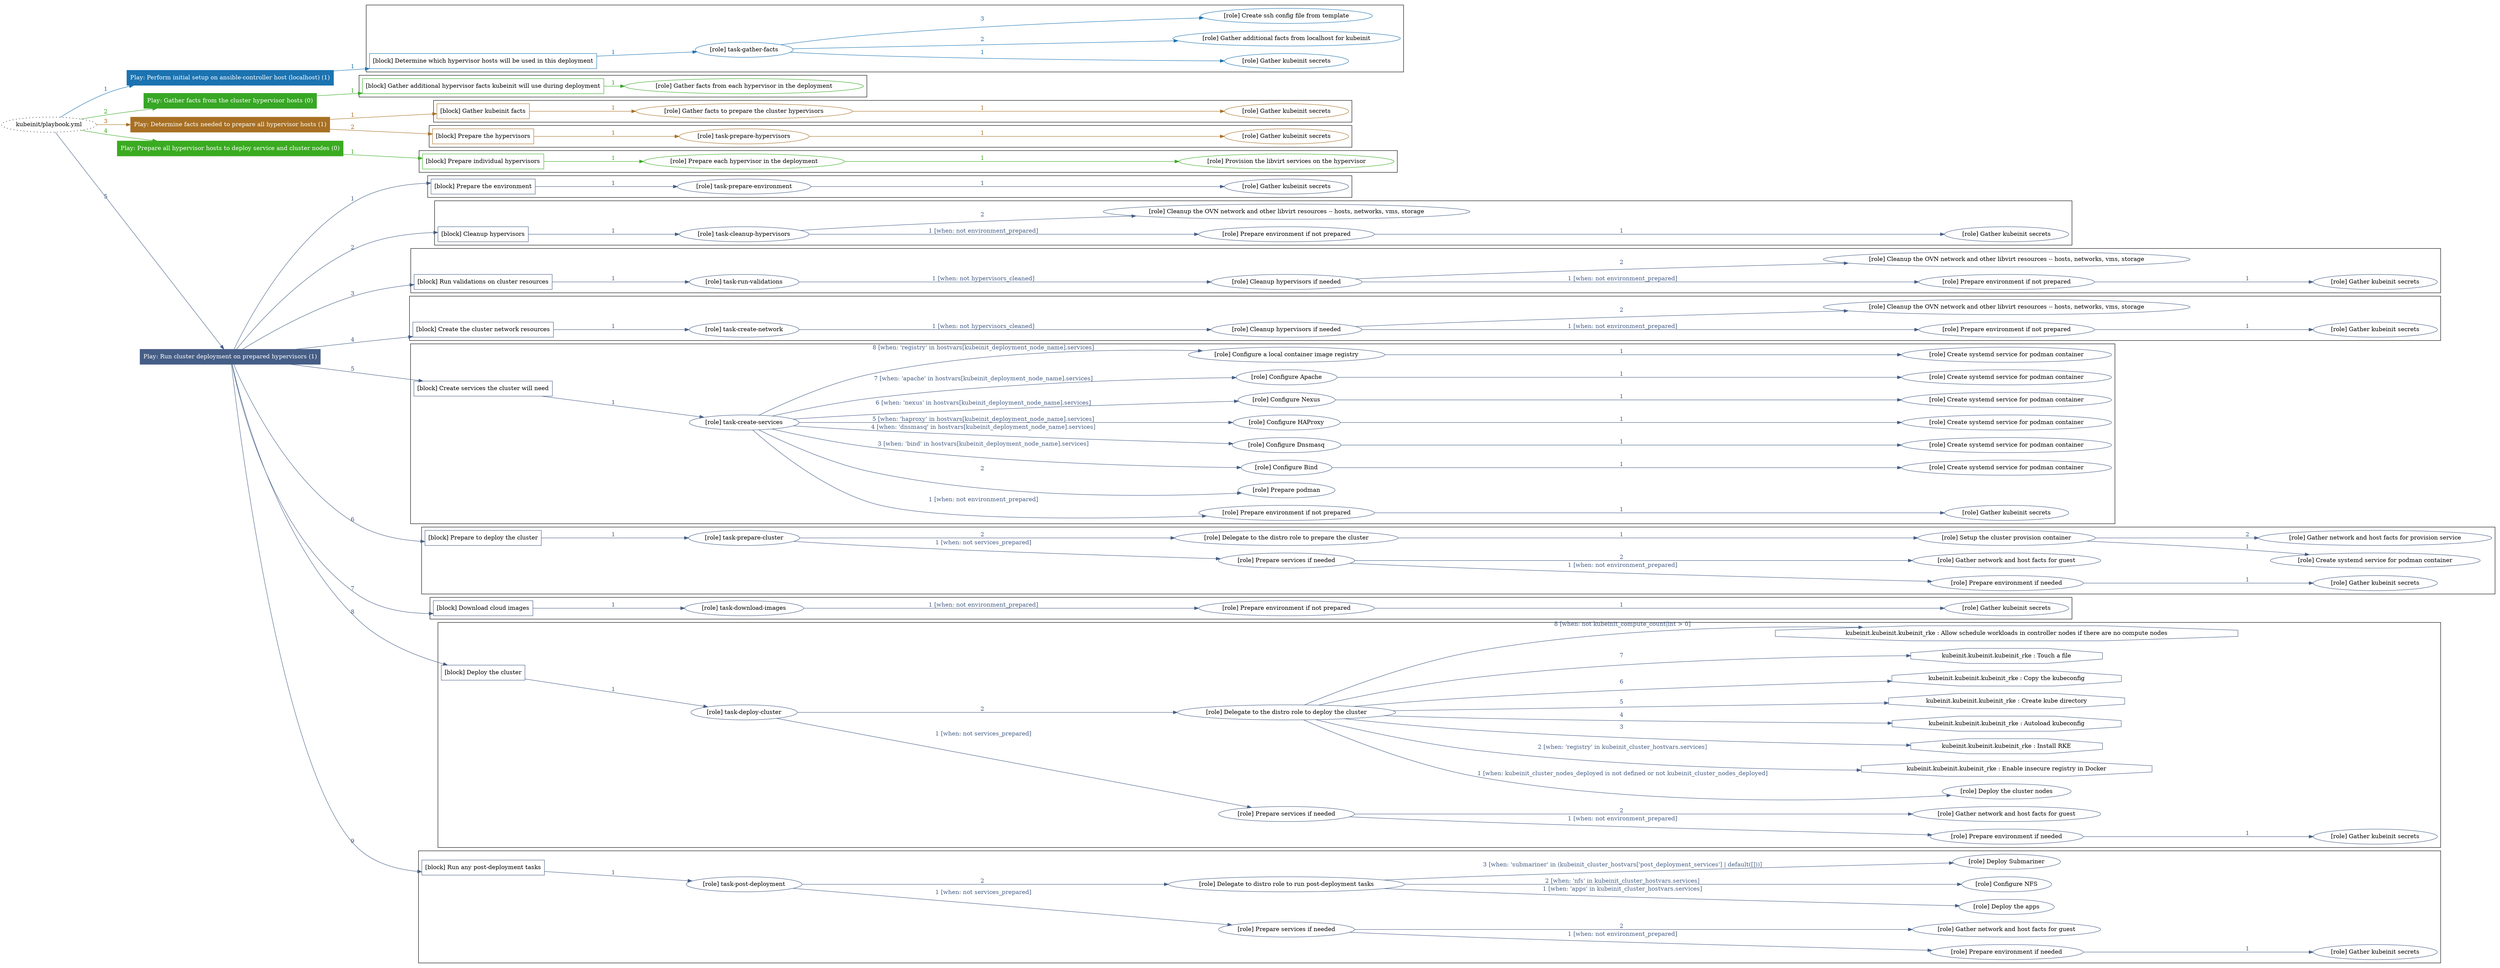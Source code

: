 digraph {
	graph [concentrate=true ordering=in rankdir=LR ratio=fill]
	edge [esep=5 sep=10]
	"kubeinit/playbook.yml" [URL="/home/runner/work/kubeinit/kubeinit/kubeinit/playbook.yml" id=playbook_a7254430 style=dotted]
	"kubeinit/playbook.yml" -> play_ecda263a [label="1 " color="#1b73b1" fontcolor="#1b73b1" id=edge_a7dd22ea labeltooltip="1 " tooltip="1 "]
	subgraph "Play: Perform initial setup on ansible-controller host (localhost) (1)" {
		play_ecda263a [label="Play: Perform initial setup on ansible-controller host (localhost) (1)" URL="/home/runner/work/kubeinit/kubeinit/kubeinit/playbook.yml" color="#1b73b1" fontcolor="#ffffff" id=play_ecda263a shape=box style=filled tooltip=localhost]
		play_ecda263a -> block_814f5ac0 [label=1 color="#1b73b1" fontcolor="#1b73b1" id=edge_bd8ff973 labeltooltip=1 tooltip=1]
		subgraph cluster_block_814f5ac0 {
			block_814f5ac0 [label="[block] Determine which hypervisor hosts will be used in this deployment" URL="/home/runner/work/kubeinit/kubeinit/kubeinit/playbook.yml" color="#1b73b1" id=block_814f5ac0 labeltooltip="Determine which hypervisor hosts will be used in this deployment" shape=box tooltip="Determine which hypervisor hosts will be used in this deployment"]
			block_814f5ac0 -> role_d24b1cd6 [label="1 " color="#1b73b1" fontcolor="#1b73b1" id=edge_a6528b6d labeltooltip="1 " tooltip="1 "]
			subgraph "task-gather-facts" {
				role_d24b1cd6 [label="[role] task-gather-facts" URL="/home/runner/work/kubeinit/kubeinit/kubeinit/playbook.yml" color="#1b73b1" id=role_d24b1cd6 tooltip="task-gather-facts"]
				role_d24b1cd6 -> role_31e45b9e [label="1 " color="#1b73b1" fontcolor="#1b73b1" id=edge_a61450d2 labeltooltip="1 " tooltip="1 "]
				subgraph "Gather kubeinit secrets" {
					role_31e45b9e [label="[role] Gather kubeinit secrets" URL="/home/runner/.ansible/collections/ansible_collections/kubeinit/kubeinit/roles/kubeinit_prepare/tasks/build_hypervisors_group.yml" color="#1b73b1" id=role_31e45b9e tooltip="Gather kubeinit secrets"]
				}
				role_d24b1cd6 -> role_2a7a0879 [label="2 " color="#1b73b1" fontcolor="#1b73b1" id=edge_0078205a labeltooltip="2 " tooltip="2 "]
				subgraph "Gather additional facts from localhost for kubeinit" {
					role_2a7a0879 [label="[role] Gather additional facts from localhost for kubeinit" URL="/home/runner/.ansible/collections/ansible_collections/kubeinit/kubeinit/roles/kubeinit_prepare/tasks/build_hypervisors_group.yml" color="#1b73b1" id=role_2a7a0879 tooltip="Gather additional facts from localhost for kubeinit"]
				}
				role_d24b1cd6 -> role_399f49f6 [label="3 " color="#1b73b1" fontcolor="#1b73b1" id=edge_8c421a64 labeltooltip="3 " tooltip="3 "]
				subgraph "Create ssh config file from template" {
					role_399f49f6 [label="[role] Create ssh config file from template" URL="/home/runner/.ansible/collections/ansible_collections/kubeinit/kubeinit/roles/kubeinit_prepare/tasks/build_hypervisors_group.yml" color="#1b73b1" id=role_399f49f6 tooltip="Create ssh config file from template"]
				}
			}
		}
	}
	"kubeinit/playbook.yml" -> play_1df070c8 [label="2 " color="#37a725" fontcolor="#37a725" id=edge_f6758959 labeltooltip="2 " tooltip="2 "]
	subgraph "Play: Gather facts from the cluster hypervisor hosts (0)" {
		play_1df070c8 [label="Play: Gather facts from the cluster hypervisor hosts (0)" URL="/home/runner/work/kubeinit/kubeinit/kubeinit/playbook.yml" color="#37a725" fontcolor="#ffffff" id=play_1df070c8 shape=box style=filled tooltip="Play: Gather facts from the cluster hypervisor hosts (0)"]
		play_1df070c8 -> block_b74c3064 [label=1 color="#37a725" fontcolor="#37a725" id=edge_0d8c9495 labeltooltip=1 tooltip=1]
		subgraph cluster_block_b74c3064 {
			block_b74c3064 [label="[block] Gather additional hypervisor facts kubeinit will use during deployment" URL="/home/runner/work/kubeinit/kubeinit/kubeinit/playbook.yml" color="#37a725" id=block_b74c3064 labeltooltip="Gather additional hypervisor facts kubeinit will use during deployment" shape=box tooltip="Gather additional hypervisor facts kubeinit will use during deployment"]
			block_b74c3064 -> role_c3f14638 [label="1 " color="#37a725" fontcolor="#37a725" id=edge_4f3410b7 labeltooltip="1 " tooltip="1 "]
			subgraph "Gather facts from each hypervisor in the deployment" {
				role_c3f14638 [label="[role] Gather facts from each hypervisor in the deployment" URL="/home/runner/work/kubeinit/kubeinit/kubeinit/playbook.yml" color="#37a725" id=role_c3f14638 tooltip="Gather facts from each hypervisor in the deployment"]
			}
		}
	}
	"kubeinit/playbook.yml" -> play_feea7159 [label="3 " color="#a87024" fontcolor="#a87024" id=edge_b9f635da labeltooltip="3 " tooltip="3 "]
	subgraph "Play: Determine facts needed to prepare all hypervisor hosts (1)" {
		play_feea7159 [label="Play: Determine facts needed to prepare all hypervisor hosts (1)" URL="/home/runner/work/kubeinit/kubeinit/kubeinit/playbook.yml" color="#a87024" fontcolor="#ffffff" id=play_feea7159 shape=box style=filled tooltip=localhost]
		play_feea7159 -> block_fb938a10 [label=1 color="#a87024" fontcolor="#a87024" id=edge_01e2e298 labeltooltip=1 tooltip=1]
		subgraph cluster_block_fb938a10 {
			block_fb938a10 [label="[block] Gather kubeinit facts" URL="/home/runner/work/kubeinit/kubeinit/kubeinit/playbook.yml" color="#a87024" id=block_fb938a10 labeltooltip="Gather kubeinit facts" shape=box tooltip="Gather kubeinit facts"]
			block_fb938a10 -> role_3e42bd1a [label="1 " color="#a87024" fontcolor="#a87024" id=edge_6c685ad6 labeltooltip="1 " tooltip="1 "]
			subgraph "Gather facts to prepare the cluster hypervisors" {
				role_3e42bd1a [label="[role] Gather facts to prepare the cluster hypervisors" URL="/home/runner/work/kubeinit/kubeinit/kubeinit/playbook.yml" color="#a87024" id=role_3e42bd1a tooltip="Gather facts to prepare the cluster hypervisors"]
				role_3e42bd1a -> role_92bb3dee [label="1 " color="#a87024" fontcolor="#a87024" id=edge_5459bba0 labeltooltip="1 " tooltip="1 "]
				subgraph "Gather kubeinit secrets" {
					role_92bb3dee [label="[role] Gather kubeinit secrets" URL="/home/runner/.ansible/collections/ansible_collections/kubeinit/kubeinit/roles/kubeinit_prepare/tasks/gather_kubeinit_facts.yml" color="#a87024" id=role_92bb3dee tooltip="Gather kubeinit secrets"]
				}
			}
		}
		play_feea7159 -> block_661c3369 [label=2 color="#a87024" fontcolor="#a87024" id=edge_8ac69405 labeltooltip=2 tooltip=2]
		subgraph cluster_block_661c3369 {
			block_661c3369 [label="[block] Prepare the hypervisors" URL="/home/runner/work/kubeinit/kubeinit/kubeinit/playbook.yml" color="#a87024" id=block_661c3369 labeltooltip="Prepare the hypervisors" shape=box tooltip="Prepare the hypervisors"]
			block_661c3369 -> role_66e832d0 [label="1 " color="#a87024" fontcolor="#a87024" id=edge_63b684ad labeltooltip="1 " tooltip="1 "]
			subgraph "task-prepare-hypervisors" {
				role_66e832d0 [label="[role] task-prepare-hypervisors" URL="/home/runner/work/kubeinit/kubeinit/kubeinit/playbook.yml" color="#a87024" id=role_66e832d0 tooltip="task-prepare-hypervisors"]
				role_66e832d0 -> role_5cd61527 [label="1 " color="#a87024" fontcolor="#a87024" id=edge_3bec6319 labeltooltip="1 " tooltip="1 "]
				subgraph "Gather kubeinit secrets" {
					role_5cd61527 [label="[role] Gather kubeinit secrets" URL="/home/runner/.ansible/collections/ansible_collections/kubeinit/kubeinit/roles/kubeinit_prepare/tasks/gather_kubeinit_facts.yml" color="#a87024" id=role_5cd61527 tooltip="Gather kubeinit secrets"]
				}
			}
		}
	}
	"kubeinit/playbook.yml" -> play_df049420 [label="4 " color="#3aab21" fontcolor="#3aab21" id=edge_e0072a8e labeltooltip="4 " tooltip="4 "]
	subgraph "Play: Prepare all hypervisor hosts to deploy service and cluster nodes (0)" {
		play_df049420 [label="Play: Prepare all hypervisor hosts to deploy service and cluster nodes (0)" URL="/home/runner/work/kubeinit/kubeinit/kubeinit/playbook.yml" color="#3aab21" fontcolor="#ffffff" id=play_df049420 shape=box style=filled tooltip="Play: Prepare all hypervisor hosts to deploy service and cluster nodes (0)"]
		play_df049420 -> block_8f4908c8 [label=1 color="#3aab21" fontcolor="#3aab21" id=edge_1f84fe18 labeltooltip=1 tooltip=1]
		subgraph cluster_block_8f4908c8 {
			block_8f4908c8 [label="[block] Prepare individual hypervisors" URL="/home/runner/work/kubeinit/kubeinit/kubeinit/playbook.yml" color="#3aab21" id=block_8f4908c8 labeltooltip="Prepare individual hypervisors" shape=box tooltip="Prepare individual hypervisors"]
			block_8f4908c8 -> role_ab8120f1 [label="1 " color="#3aab21" fontcolor="#3aab21" id=edge_e0018b76 labeltooltip="1 " tooltip="1 "]
			subgraph "Prepare each hypervisor in the deployment" {
				role_ab8120f1 [label="[role] Prepare each hypervisor in the deployment" URL="/home/runner/work/kubeinit/kubeinit/kubeinit/playbook.yml" color="#3aab21" id=role_ab8120f1 tooltip="Prepare each hypervisor in the deployment"]
				role_ab8120f1 -> role_ef191331 [label="1 " color="#3aab21" fontcolor="#3aab21" id=edge_4922ba0e labeltooltip="1 " tooltip="1 "]
				subgraph "Provision the libvirt services on the hypervisor" {
					role_ef191331 [label="[role] Provision the libvirt services on the hypervisor" URL="/home/runner/.ansible/collections/ansible_collections/kubeinit/kubeinit/roles/kubeinit_prepare/tasks/prepare_hypervisor.yml" color="#3aab21" id=role_ef191331 tooltip="Provision the libvirt services on the hypervisor"]
				}
			}
		}
	}
	"kubeinit/playbook.yml" -> play_73edc0d0 [label="5 " color="#465e86" fontcolor="#465e86" id=edge_e0c0018a labeltooltip="5 " tooltip="5 "]
	subgraph "Play: Run cluster deployment on prepared hypervisors (1)" {
		play_73edc0d0 [label="Play: Run cluster deployment on prepared hypervisors (1)" URL="/home/runner/work/kubeinit/kubeinit/kubeinit/playbook.yml" color="#465e86" fontcolor="#ffffff" id=play_73edc0d0 shape=box style=filled tooltip=localhost]
		play_73edc0d0 -> block_d016b1fc [label=1 color="#465e86" fontcolor="#465e86" id=edge_8a6e577c labeltooltip=1 tooltip=1]
		subgraph cluster_block_d016b1fc {
			block_d016b1fc [label="[block] Prepare the environment" URL="/home/runner/work/kubeinit/kubeinit/kubeinit/playbook.yml" color="#465e86" id=block_d016b1fc labeltooltip="Prepare the environment" shape=box tooltip="Prepare the environment"]
			block_d016b1fc -> role_6e9ae5cc [label="1 " color="#465e86" fontcolor="#465e86" id=edge_bb87f90e labeltooltip="1 " tooltip="1 "]
			subgraph "task-prepare-environment" {
				role_6e9ae5cc [label="[role] task-prepare-environment" URL="/home/runner/work/kubeinit/kubeinit/kubeinit/playbook.yml" color="#465e86" id=role_6e9ae5cc tooltip="task-prepare-environment"]
				role_6e9ae5cc -> role_d666f832 [label="1 " color="#465e86" fontcolor="#465e86" id=edge_9873c219 labeltooltip="1 " tooltip="1 "]
				subgraph "Gather kubeinit secrets" {
					role_d666f832 [label="[role] Gather kubeinit secrets" URL="/home/runner/.ansible/collections/ansible_collections/kubeinit/kubeinit/roles/kubeinit_prepare/tasks/gather_kubeinit_facts.yml" color="#465e86" id=role_d666f832 tooltip="Gather kubeinit secrets"]
				}
			}
		}
		play_73edc0d0 -> block_bb70348d [label=2 color="#465e86" fontcolor="#465e86" id=edge_c3fced68 labeltooltip=2 tooltip=2]
		subgraph cluster_block_bb70348d {
			block_bb70348d [label="[block] Cleanup hypervisors" URL="/home/runner/work/kubeinit/kubeinit/kubeinit/playbook.yml" color="#465e86" id=block_bb70348d labeltooltip="Cleanup hypervisors" shape=box tooltip="Cleanup hypervisors"]
			block_bb70348d -> role_625b7ddc [label="1 " color="#465e86" fontcolor="#465e86" id=edge_21214fb9 labeltooltip="1 " tooltip="1 "]
			subgraph "task-cleanup-hypervisors" {
				role_625b7ddc [label="[role] task-cleanup-hypervisors" URL="/home/runner/work/kubeinit/kubeinit/kubeinit/playbook.yml" color="#465e86" id=role_625b7ddc tooltip="task-cleanup-hypervisors"]
				role_625b7ddc -> role_bd5b9f09 [label="1 [when: not environment_prepared]" color="#465e86" fontcolor="#465e86" id=edge_57f884a5 labeltooltip="1 [when: not environment_prepared]" tooltip="1 [when: not environment_prepared]"]
				subgraph "Prepare environment if not prepared" {
					role_bd5b9f09 [label="[role] Prepare environment if not prepared" URL="/home/runner/.ansible/collections/ansible_collections/kubeinit/kubeinit/roles/kubeinit_prepare/tasks/cleanup_hypervisors.yml" color="#465e86" id=role_bd5b9f09 tooltip="Prepare environment if not prepared"]
					role_bd5b9f09 -> role_3f88d0ec [label="1 " color="#465e86" fontcolor="#465e86" id=edge_d98f4f69 labeltooltip="1 " tooltip="1 "]
					subgraph "Gather kubeinit secrets" {
						role_3f88d0ec [label="[role] Gather kubeinit secrets" URL="/home/runner/.ansible/collections/ansible_collections/kubeinit/kubeinit/roles/kubeinit_prepare/tasks/gather_kubeinit_facts.yml" color="#465e86" id=role_3f88d0ec tooltip="Gather kubeinit secrets"]
					}
				}
				role_625b7ddc -> role_cd981491 [label="2 " color="#465e86" fontcolor="#465e86" id=edge_c85d6bda labeltooltip="2 " tooltip="2 "]
				subgraph "Cleanup the OVN network and other libvirt resources -- hosts, networks, vms, storage" {
					role_cd981491 [label="[role] Cleanup the OVN network and other libvirt resources -- hosts, networks, vms, storage" URL="/home/runner/.ansible/collections/ansible_collections/kubeinit/kubeinit/roles/kubeinit_prepare/tasks/cleanup_hypervisors.yml" color="#465e86" id=role_cd981491 tooltip="Cleanup the OVN network and other libvirt resources -- hosts, networks, vms, storage"]
				}
			}
		}
		play_73edc0d0 -> block_d715981c [label=3 color="#465e86" fontcolor="#465e86" id=edge_4b7e0566 labeltooltip=3 tooltip=3]
		subgraph cluster_block_d715981c {
			block_d715981c [label="[block] Run validations on cluster resources" URL="/home/runner/work/kubeinit/kubeinit/kubeinit/playbook.yml" color="#465e86" id=block_d715981c labeltooltip="Run validations on cluster resources" shape=box tooltip="Run validations on cluster resources"]
			block_d715981c -> role_a631c647 [label="1 " color="#465e86" fontcolor="#465e86" id=edge_8e1b159f labeltooltip="1 " tooltip="1 "]
			subgraph "task-run-validations" {
				role_a631c647 [label="[role] task-run-validations" URL="/home/runner/work/kubeinit/kubeinit/kubeinit/playbook.yml" color="#465e86" id=role_a631c647 tooltip="task-run-validations"]
				role_a631c647 -> role_b616af1f [label="1 [when: not hypervisors_cleaned]" color="#465e86" fontcolor="#465e86" id=edge_8a4880f9 labeltooltip="1 [when: not hypervisors_cleaned]" tooltip="1 [when: not hypervisors_cleaned]"]
				subgraph "Cleanup hypervisors if needed" {
					role_b616af1f [label="[role] Cleanup hypervisors if needed" URL="/home/runner/.ansible/collections/ansible_collections/kubeinit/kubeinit/roles/kubeinit_validations/tasks/main.yml" color="#465e86" id=role_b616af1f tooltip="Cleanup hypervisors if needed"]
					role_b616af1f -> role_7674ae6f [label="1 [when: not environment_prepared]" color="#465e86" fontcolor="#465e86" id=edge_3ce0349d labeltooltip="1 [when: not environment_prepared]" tooltip="1 [when: not environment_prepared]"]
					subgraph "Prepare environment if not prepared" {
						role_7674ae6f [label="[role] Prepare environment if not prepared" URL="/home/runner/.ansible/collections/ansible_collections/kubeinit/kubeinit/roles/kubeinit_prepare/tasks/cleanup_hypervisors.yml" color="#465e86" id=role_7674ae6f tooltip="Prepare environment if not prepared"]
						role_7674ae6f -> role_5bb5ae63 [label="1 " color="#465e86" fontcolor="#465e86" id=edge_159a4d6f labeltooltip="1 " tooltip="1 "]
						subgraph "Gather kubeinit secrets" {
							role_5bb5ae63 [label="[role] Gather kubeinit secrets" URL="/home/runner/.ansible/collections/ansible_collections/kubeinit/kubeinit/roles/kubeinit_prepare/tasks/gather_kubeinit_facts.yml" color="#465e86" id=role_5bb5ae63 tooltip="Gather kubeinit secrets"]
						}
					}
					role_b616af1f -> role_10d1c3f2 [label="2 " color="#465e86" fontcolor="#465e86" id=edge_e349c948 labeltooltip="2 " tooltip="2 "]
					subgraph "Cleanup the OVN network and other libvirt resources -- hosts, networks, vms, storage" {
						role_10d1c3f2 [label="[role] Cleanup the OVN network and other libvirt resources -- hosts, networks, vms, storage" URL="/home/runner/.ansible/collections/ansible_collections/kubeinit/kubeinit/roles/kubeinit_prepare/tasks/cleanup_hypervisors.yml" color="#465e86" id=role_10d1c3f2 tooltip="Cleanup the OVN network and other libvirt resources -- hosts, networks, vms, storage"]
					}
				}
			}
		}
		play_73edc0d0 -> block_dc9356ff [label=4 color="#465e86" fontcolor="#465e86" id=edge_0146ccc5 labeltooltip=4 tooltip=4]
		subgraph cluster_block_dc9356ff {
			block_dc9356ff [label="[block] Create the cluster network resources" URL="/home/runner/work/kubeinit/kubeinit/kubeinit/playbook.yml" color="#465e86" id=block_dc9356ff labeltooltip="Create the cluster network resources" shape=box tooltip="Create the cluster network resources"]
			block_dc9356ff -> role_040c527d [label="1 " color="#465e86" fontcolor="#465e86" id=edge_0ca1583e labeltooltip="1 " tooltip="1 "]
			subgraph "task-create-network" {
				role_040c527d [label="[role] task-create-network" URL="/home/runner/work/kubeinit/kubeinit/kubeinit/playbook.yml" color="#465e86" id=role_040c527d tooltip="task-create-network"]
				role_040c527d -> role_4ddff129 [label="1 [when: not hypervisors_cleaned]" color="#465e86" fontcolor="#465e86" id=edge_de6f2552 labeltooltip="1 [when: not hypervisors_cleaned]" tooltip="1 [when: not hypervisors_cleaned]"]
				subgraph "Cleanup hypervisors if needed" {
					role_4ddff129 [label="[role] Cleanup hypervisors if needed" URL="/home/runner/.ansible/collections/ansible_collections/kubeinit/kubeinit/roles/kubeinit_libvirt/tasks/create_network.yml" color="#465e86" id=role_4ddff129 tooltip="Cleanup hypervisors if needed"]
					role_4ddff129 -> role_ee3551e6 [label="1 [when: not environment_prepared]" color="#465e86" fontcolor="#465e86" id=edge_d460c261 labeltooltip="1 [when: not environment_prepared]" tooltip="1 [when: not environment_prepared]"]
					subgraph "Prepare environment if not prepared" {
						role_ee3551e6 [label="[role] Prepare environment if not prepared" URL="/home/runner/.ansible/collections/ansible_collections/kubeinit/kubeinit/roles/kubeinit_prepare/tasks/cleanup_hypervisors.yml" color="#465e86" id=role_ee3551e6 tooltip="Prepare environment if not prepared"]
						role_ee3551e6 -> role_97e5f4a2 [label="1 " color="#465e86" fontcolor="#465e86" id=edge_4613274f labeltooltip="1 " tooltip="1 "]
						subgraph "Gather kubeinit secrets" {
							role_97e5f4a2 [label="[role] Gather kubeinit secrets" URL="/home/runner/.ansible/collections/ansible_collections/kubeinit/kubeinit/roles/kubeinit_prepare/tasks/gather_kubeinit_facts.yml" color="#465e86" id=role_97e5f4a2 tooltip="Gather kubeinit secrets"]
						}
					}
					role_4ddff129 -> role_03219ec2 [label="2 " color="#465e86" fontcolor="#465e86" id=edge_c4b6d5d5 labeltooltip="2 " tooltip="2 "]
					subgraph "Cleanup the OVN network and other libvirt resources -- hosts, networks, vms, storage" {
						role_03219ec2 [label="[role] Cleanup the OVN network and other libvirt resources -- hosts, networks, vms, storage" URL="/home/runner/.ansible/collections/ansible_collections/kubeinit/kubeinit/roles/kubeinit_prepare/tasks/cleanup_hypervisors.yml" color="#465e86" id=role_03219ec2 tooltip="Cleanup the OVN network and other libvirt resources -- hosts, networks, vms, storage"]
					}
				}
			}
		}
		play_73edc0d0 -> block_54019528 [label=5 color="#465e86" fontcolor="#465e86" id=edge_4d8b8be8 labeltooltip=5 tooltip=5]
		subgraph cluster_block_54019528 {
			block_54019528 [label="[block] Create services the cluster will need" URL="/home/runner/work/kubeinit/kubeinit/kubeinit/playbook.yml" color="#465e86" id=block_54019528 labeltooltip="Create services the cluster will need" shape=box tooltip="Create services the cluster will need"]
			block_54019528 -> role_d53319a1 [label="1 " color="#465e86" fontcolor="#465e86" id=edge_6fc7ea38 labeltooltip="1 " tooltip="1 "]
			subgraph "task-create-services" {
				role_d53319a1 [label="[role] task-create-services" URL="/home/runner/work/kubeinit/kubeinit/kubeinit/playbook.yml" color="#465e86" id=role_d53319a1 tooltip="task-create-services"]
				role_d53319a1 -> role_3475a9a5 [label="1 [when: not environment_prepared]" color="#465e86" fontcolor="#465e86" id=edge_cf62de01 labeltooltip="1 [when: not environment_prepared]" tooltip="1 [when: not environment_prepared]"]
				subgraph "Prepare environment if not prepared" {
					role_3475a9a5 [label="[role] Prepare environment if not prepared" URL="/home/runner/.ansible/collections/ansible_collections/kubeinit/kubeinit/roles/kubeinit_services/tasks/main.yml" color="#465e86" id=role_3475a9a5 tooltip="Prepare environment if not prepared"]
					role_3475a9a5 -> role_4a31ab73 [label="1 " color="#465e86" fontcolor="#465e86" id=edge_874d62e0 labeltooltip="1 " tooltip="1 "]
					subgraph "Gather kubeinit secrets" {
						role_4a31ab73 [label="[role] Gather kubeinit secrets" URL="/home/runner/.ansible/collections/ansible_collections/kubeinit/kubeinit/roles/kubeinit_prepare/tasks/gather_kubeinit_facts.yml" color="#465e86" id=role_4a31ab73 tooltip="Gather kubeinit secrets"]
					}
				}
				role_d53319a1 -> role_b60a5288 [label="2 " color="#465e86" fontcolor="#465e86" id=edge_d32ae03d labeltooltip="2 " tooltip="2 "]
				subgraph "Prepare podman" {
					role_b60a5288 [label="[role] Prepare podman" URL="/home/runner/.ansible/collections/ansible_collections/kubeinit/kubeinit/roles/kubeinit_services/tasks/00_create_service_pod.yml" color="#465e86" id=role_b60a5288 tooltip="Prepare podman"]
				}
				role_d53319a1 -> role_31f97f85 [label="3 [when: 'bind' in hostvars[kubeinit_deployment_node_name].services]" color="#465e86" fontcolor="#465e86" id=edge_00dd3ddb labeltooltip="3 [when: 'bind' in hostvars[kubeinit_deployment_node_name].services]" tooltip="3 [when: 'bind' in hostvars[kubeinit_deployment_node_name].services]"]
				subgraph "Configure Bind" {
					role_31f97f85 [label="[role] Configure Bind" URL="/home/runner/.ansible/collections/ansible_collections/kubeinit/kubeinit/roles/kubeinit_services/tasks/start_services_containers.yml" color="#465e86" id=role_31f97f85 tooltip="Configure Bind"]
					role_31f97f85 -> role_b4111e57 [label="1 " color="#465e86" fontcolor="#465e86" id=edge_b7a9574f labeltooltip="1 " tooltip="1 "]
					subgraph "Create systemd service for podman container" {
						role_b4111e57 [label="[role] Create systemd service for podman container" URL="/home/runner/.ansible/collections/ansible_collections/kubeinit/kubeinit/roles/kubeinit_bind/tasks/main.yml" color="#465e86" id=role_b4111e57 tooltip="Create systemd service for podman container"]
					}
				}
				role_d53319a1 -> role_54ab4bd0 [label="4 [when: 'dnsmasq' in hostvars[kubeinit_deployment_node_name].services]" color="#465e86" fontcolor="#465e86" id=edge_e4e2ee8a labeltooltip="4 [when: 'dnsmasq' in hostvars[kubeinit_deployment_node_name].services]" tooltip="4 [when: 'dnsmasq' in hostvars[kubeinit_deployment_node_name].services]"]
				subgraph "Configure Dnsmasq" {
					role_54ab4bd0 [label="[role] Configure Dnsmasq" URL="/home/runner/.ansible/collections/ansible_collections/kubeinit/kubeinit/roles/kubeinit_services/tasks/start_services_containers.yml" color="#465e86" id=role_54ab4bd0 tooltip="Configure Dnsmasq"]
					role_54ab4bd0 -> role_c4ea7292 [label="1 " color="#465e86" fontcolor="#465e86" id=edge_e4a04aeb labeltooltip="1 " tooltip="1 "]
					subgraph "Create systemd service for podman container" {
						role_c4ea7292 [label="[role] Create systemd service for podman container" URL="/home/runner/.ansible/collections/ansible_collections/kubeinit/kubeinit/roles/kubeinit_dnsmasq/tasks/main.yml" color="#465e86" id=role_c4ea7292 tooltip="Create systemd service for podman container"]
					}
				}
				role_d53319a1 -> role_0e81a0ac [label="5 [when: 'haproxy' in hostvars[kubeinit_deployment_node_name].services]" color="#465e86" fontcolor="#465e86" id=edge_b11b4064 labeltooltip="5 [when: 'haproxy' in hostvars[kubeinit_deployment_node_name].services]" tooltip="5 [when: 'haproxy' in hostvars[kubeinit_deployment_node_name].services]"]
				subgraph "Configure HAProxy" {
					role_0e81a0ac [label="[role] Configure HAProxy" URL="/home/runner/.ansible/collections/ansible_collections/kubeinit/kubeinit/roles/kubeinit_services/tasks/start_services_containers.yml" color="#465e86" id=role_0e81a0ac tooltip="Configure HAProxy"]
					role_0e81a0ac -> role_bf61695c [label="1 " color="#465e86" fontcolor="#465e86" id=edge_f3fcee69 labeltooltip="1 " tooltip="1 "]
					subgraph "Create systemd service for podman container" {
						role_bf61695c [label="[role] Create systemd service for podman container" URL="/home/runner/.ansible/collections/ansible_collections/kubeinit/kubeinit/roles/kubeinit_haproxy/tasks/main.yml" color="#465e86" id=role_bf61695c tooltip="Create systemd service for podman container"]
					}
				}
				role_d53319a1 -> role_497c7cbe [label="6 [when: 'nexus' in hostvars[kubeinit_deployment_node_name].services]" color="#465e86" fontcolor="#465e86" id=edge_5ab3a226 labeltooltip="6 [when: 'nexus' in hostvars[kubeinit_deployment_node_name].services]" tooltip="6 [when: 'nexus' in hostvars[kubeinit_deployment_node_name].services]"]
				subgraph "Configure Nexus" {
					role_497c7cbe [label="[role] Configure Nexus" URL="/home/runner/.ansible/collections/ansible_collections/kubeinit/kubeinit/roles/kubeinit_services/tasks/start_services_containers.yml" color="#465e86" id=role_497c7cbe tooltip="Configure Nexus"]
					role_497c7cbe -> role_63e30338 [label="1 " color="#465e86" fontcolor="#465e86" id=edge_4982512d labeltooltip="1 " tooltip="1 "]
					subgraph "Create systemd service for podman container" {
						role_63e30338 [label="[role] Create systemd service for podman container" URL="/home/runner/.ansible/collections/ansible_collections/kubeinit/kubeinit/roles/kubeinit_nexus/tasks/main.yml" color="#465e86" id=role_63e30338 tooltip="Create systemd service for podman container"]
					}
				}
				role_d53319a1 -> role_9c5d0d32 [label="7 [when: 'apache' in hostvars[kubeinit_deployment_node_name].services]" color="#465e86" fontcolor="#465e86" id=edge_a50c8bac labeltooltip="7 [when: 'apache' in hostvars[kubeinit_deployment_node_name].services]" tooltip="7 [when: 'apache' in hostvars[kubeinit_deployment_node_name].services]"]
				subgraph "Configure Apache" {
					role_9c5d0d32 [label="[role] Configure Apache" URL="/home/runner/.ansible/collections/ansible_collections/kubeinit/kubeinit/roles/kubeinit_services/tasks/start_services_containers.yml" color="#465e86" id=role_9c5d0d32 tooltip="Configure Apache"]
					role_9c5d0d32 -> role_87a6804a [label="1 " color="#465e86" fontcolor="#465e86" id=edge_a15dc461 labeltooltip="1 " tooltip="1 "]
					subgraph "Create systemd service for podman container" {
						role_87a6804a [label="[role] Create systemd service for podman container" URL="/home/runner/.ansible/collections/ansible_collections/kubeinit/kubeinit/roles/kubeinit_apache/tasks/main.yml" color="#465e86" id=role_87a6804a tooltip="Create systemd service for podman container"]
					}
				}
				role_d53319a1 -> role_27d8859c [label="8 [when: 'registry' in hostvars[kubeinit_deployment_node_name].services]" color="#465e86" fontcolor="#465e86" id=edge_f56659e4 labeltooltip="8 [when: 'registry' in hostvars[kubeinit_deployment_node_name].services]" tooltip="8 [when: 'registry' in hostvars[kubeinit_deployment_node_name].services]"]
				subgraph "Configure a local container image registry" {
					role_27d8859c [label="[role] Configure a local container image registry" URL="/home/runner/.ansible/collections/ansible_collections/kubeinit/kubeinit/roles/kubeinit_services/tasks/start_services_containers.yml" color="#465e86" id=role_27d8859c tooltip="Configure a local container image registry"]
					role_27d8859c -> role_2394b3db [label="1 " color="#465e86" fontcolor="#465e86" id=edge_de05c347 labeltooltip="1 " tooltip="1 "]
					subgraph "Create systemd service for podman container" {
						role_2394b3db [label="[role] Create systemd service for podman container" URL="/home/runner/.ansible/collections/ansible_collections/kubeinit/kubeinit/roles/kubeinit_registry/tasks/main.yml" color="#465e86" id=role_2394b3db tooltip="Create systemd service for podman container"]
					}
				}
			}
		}
		play_73edc0d0 -> block_867683d1 [label=6 color="#465e86" fontcolor="#465e86" id=edge_4fc2a4ad labeltooltip=6 tooltip=6]
		subgraph cluster_block_867683d1 {
			block_867683d1 [label="[block] Prepare to deploy the cluster" URL="/home/runner/work/kubeinit/kubeinit/kubeinit/playbook.yml" color="#465e86" id=block_867683d1 labeltooltip="Prepare to deploy the cluster" shape=box tooltip="Prepare to deploy the cluster"]
			block_867683d1 -> role_135b7dc3 [label="1 " color="#465e86" fontcolor="#465e86" id=edge_41611281 labeltooltip="1 " tooltip="1 "]
			subgraph "task-prepare-cluster" {
				role_135b7dc3 [label="[role] task-prepare-cluster" URL="/home/runner/work/kubeinit/kubeinit/kubeinit/playbook.yml" color="#465e86" id=role_135b7dc3 tooltip="task-prepare-cluster"]
				role_135b7dc3 -> role_0a7000f8 [label="1 [when: not services_prepared]" color="#465e86" fontcolor="#465e86" id=edge_28d50007 labeltooltip="1 [when: not services_prepared]" tooltip="1 [when: not services_prepared]"]
				subgraph "Prepare services if needed" {
					role_0a7000f8 [label="[role] Prepare services if needed" URL="/home/runner/.ansible/collections/ansible_collections/kubeinit/kubeinit/roles/kubeinit_prepare/tasks/prepare_cluster.yml" color="#465e86" id=role_0a7000f8 tooltip="Prepare services if needed"]
					role_0a7000f8 -> role_7f7cd8e8 [label="1 [when: not environment_prepared]" color="#465e86" fontcolor="#465e86" id=edge_37f9492e labeltooltip="1 [when: not environment_prepared]" tooltip="1 [when: not environment_prepared]"]
					subgraph "Prepare environment if needed" {
						role_7f7cd8e8 [label="[role] Prepare environment if needed" URL="/home/runner/.ansible/collections/ansible_collections/kubeinit/kubeinit/roles/kubeinit_services/tasks/prepare_services.yml" color="#465e86" id=role_7f7cd8e8 tooltip="Prepare environment if needed"]
						role_7f7cd8e8 -> role_b89be6bc [label="1 " color="#465e86" fontcolor="#465e86" id=edge_b88a5b25 labeltooltip="1 " tooltip="1 "]
						subgraph "Gather kubeinit secrets" {
							role_b89be6bc [label="[role] Gather kubeinit secrets" URL="/home/runner/.ansible/collections/ansible_collections/kubeinit/kubeinit/roles/kubeinit_prepare/tasks/gather_kubeinit_facts.yml" color="#465e86" id=role_b89be6bc tooltip="Gather kubeinit secrets"]
						}
					}
					role_0a7000f8 -> role_6761d057 [label="2 " color="#465e86" fontcolor="#465e86" id=edge_9aebff45 labeltooltip="2 " tooltip="2 "]
					subgraph "Gather network and host facts for guest" {
						role_6761d057 [label="[role] Gather network and host facts for guest" URL="/home/runner/.ansible/collections/ansible_collections/kubeinit/kubeinit/roles/kubeinit_services/tasks/prepare_services.yml" color="#465e86" id=role_6761d057 tooltip="Gather network and host facts for guest"]
					}
				}
				role_135b7dc3 -> role_185354c9 [label="2 " color="#465e86" fontcolor="#465e86" id=edge_24017044 labeltooltip="2 " tooltip="2 "]
				subgraph "Delegate to the distro role to prepare the cluster" {
					role_185354c9 [label="[role] Delegate to the distro role to prepare the cluster" URL="/home/runner/.ansible/collections/ansible_collections/kubeinit/kubeinit/roles/kubeinit_prepare/tasks/prepare_cluster.yml" color="#465e86" id=role_185354c9 tooltip="Delegate to the distro role to prepare the cluster"]
					role_185354c9 -> role_d1fe1200 [label="1 " color="#465e86" fontcolor="#465e86" id=edge_f8426b3c labeltooltip="1 " tooltip="1 "]
					subgraph "Setup the cluster provision container" {
						role_d1fe1200 [label="[role] Setup the cluster provision container" URL="/home/runner/.ansible/collections/ansible_collections/kubeinit/kubeinit/roles/kubeinit_rke/tasks/prepare_cluster.yml" color="#465e86" id=role_d1fe1200 tooltip="Setup the cluster provision container"]
						role_d1fe1200 -> role_3033bbc0 [label="1 " color="#465e86" fontcolor="#465e86" id=edge_135e2fd6 labeltooltip="1 " tooltip="1 "]
						subgraph "Create systemd service for podman container" {
							role_3033bbc0 [label="[role] Create systemd service for podman container" URL="/home/runner/.ansible/collections/ansible_collections/kubeinit/kubeinit/roles/kubeinit_services/tasks/create_provision_container.yml" color="#465e86" id=role_3033bbc0 tooltip="Create systemd service for podman container"]
						}
						role_d1fe1200 -> role_962df29c [label="2 " color="#465e86" fontcolor="#465e86" id=edge_55030ed3 labeltooltip="2 " tooltip="2 "]
						subgraph "Gather network and host facts for provision service" {
							role_962df29c [label="[role] Gather network and host facts for provision service" URL="/home/runner/.ansible/collections/ansible_collections/kubeinit/kubeinit/roles/kubeinit_services/tasks/create_provision_container.yml" color="#465e86" id=role_962df29c tooltip="Gather network and host facts for provision service"]
						}
					}
				}
			}
		}
		play_73edc0d0 -> block_1221870c [label=7 color="#465e86" fontcolor="#465e86" id=edge_99f4a297 labeltooltip=7 tooltip=7]
		subgraph cluster_block_1221870c {
			block_1221870c [label="[block] Download cloud images" URL="/home/runner/work/kubeinit/kubeinit/kubeinit/playbook.yml" color="#465e86" id=block_1221870c labeltooltip="Download cloud images" shape=box tooltip="Download cloud images"]
			block_1221870c -> role_fed4cb64 [label="1 " color="#465e86" fontcolor="#465e86" id=edge_f449c2e2 labeltooltip="1 " tooltip="1 "]
			subgraph "task-download-images" {
				role_fed4cb64 [label="[role] task-download-images" URL="/home/runner/work/kubeinit/kubeinit/kubeinit/playbook.yml" color="#465e86" id=role_fed4cb64 tooltip="task-download-images"]
				role_fed4cb64 -> role_ef64c692 [label="1 [when: not environment_prepared]" color="#465e86" fontcolor="#465e86" id=edge_d5bfed8a labeltooltip="1 [when: not environment_prepared]" tooltip="1 [when: not environment_prepared]"]
				subgraph "Prepare environment if not prepared" {
					role_ef64c692 [label="[role] Prepare environment if not prepared" URL="/home/runner/.ansible/collections/ansible_collections/kubeinit/kubeinit/roles/kubeinit_libvirt/tasks/download_cloud_images.yml" color="#465e86" id=role_ef64c692 tooltip="Prepare environment if not prepared"]
					role_ef64c692 -> role_387971f0 [label="1 " color="#465e86" fontcolor="#465e86" id=edge_03cd4f6b labeltooltip="1 " tooltip="1 "]
					subgraph "Gather kubeinit secrets" {
						role_387971f0 [label="[role] Gather kubeinit secrets" URL="/home/runner/.ansible/collections/ansible_collections/kubeinit/kubeinit/roles/kubeinit_prepare/tasks/gather_kubeinit_facts.yml" color="#465e86" id=role_387971f0 tooltip="Gather kubeinit secrets"]
					}
				}
			}
		}
		play_73edc0d0 -> block_120bc0b2 [label=8 color="#465e86" fontcolor="#465e86" id=edge_014a45e4 labeltooltip=8 tooltip=8]
		subgraph cluster_block_120bc0b2 {
			block_120bc0b2 [label="[block] Deploy the cluster" URL="/home/runner/work/kubeinit/kubeinit/kubeinit/playbook.yml" color="#465e86" id=block_120bc0b2 labeltooltip="Deploy the cluster" shape=box tooltip="Deploy the cluster"]
			block_120bc0b2 -> role_bacb5673 [label="1 " color="#465e86" fontcolor="#465e86" id=edge_8ff6b5f0 labeltooltip="1 " tooltip="1 "]
			subgraph "task-deploy-cluster" {
				role_bacb5673 [label="[role] task-deploy-cluster" URL="/home/runner/work/kubeinit/kubeinit/kubeinit/playbook.yml" color="#465e86" id=role_bacb5673 tooltip="task-deploy-cluster"]
				role_bacb5673 -> role_36898bcd [label="1 [when: not services_prepared]" color="#465e86" fontcolor="#465e86" id=edge_6be0d4e8 labeltooltip="1 [when: not services_prepared]" tooltip="1 [when: not services_prepared]"]
				subgraph "Prepare services if needed" {
					role_36898bcd [label="[role] Prepare services if needed" URL="/home/runner/.ansible/collections/ansible_collections/kubeinit/kubeinit/roles/kubeinit_prepare/tasks/deploy_cluster.yml" color="#465e86" id=role_36898bcd tooltip="Prepare services if needed"]
					role_36898bcd -> role_d26dca54 [label="1 [when: not environment_prepared]" color="#465e86" fontcolor="#465e86" id=edge_4daa8cfd labeltooltip="1 [when: not environment_prepared]" tooltip="1 [when: not environment_prepared]"]
					subgraph "Prepare environment if needed" {
						role_d26dca54 [label="[role] Prepare environment if needed" URL="/home/runner/.ansible/collections/ansible_collections/kubeinit/kubeinit/roles/kubeinit_services/tasks/prepare_services.yml" color="#465e86" id=role_d26dca54 tooltip="Prepare environment if needed"]
						role_d26dca54 -> role_34c0c9e6 [label="1 " color="#465e86" fontcolor="#465e86" id=edge_ab22a4ed labeltooltip="1 " tooltip="1 "]
						subgraph "Gather kubeinit secrets" {
							role_34c0c9e6 [label="[role] Gather kubeinit secrets" URL="/home/runner/.ansible/collections/ansible_collections/kubeinit/kubeinit/roles/kubeinit_prepare/tasks/gather_kubeinit_facts.yml" color="#465e86" id=role_34c0c9e6 tooltip="Gather kubeinit secrets"]
						}
					}
					role_36898bcd -> role_9060eb10 [label="2 " color="#465e86" fontcolor="#465e86" id=edge_e7b18f0c labeltooltip="2 " tooltip="2 "]
					subgraph "Gather network and host facts for guest" {
						role_9060eb10 [label="[role] Gather network and host facts for guest" URL="/home/runner/.ansible/collections/ansible_collections/kubeinit/kubeinit/roles/kubeinit_services/tasks/prepare_services.yml" color="#465e86" id=role_9060eb10 tooltip="Gather network and host facts for guest"]
					}
				}
				role_bacb5673 -> role_f6f549e7 [label="2 " color="#465e86" fontcolor="#465e86" id=edge_58e5c506 labeltooltip="2 " tooltip="2 "]
				subgraph "Delegate to the distro role to deploy the cluster" {
					role_f6f549e7 [label="[role] Delegate to the distro role to deploy the cluster" URL="/home/runner/.ansible/collections/ansible_collections/kubeinit/kubeinit/roles/kubeinit_prepare/tasks/deploy_cluster.yml" color="#465e86" id=role_f6f549e7 tooltip="Delegate to the distro role to deploy the cluster"]
					role_f6f549e7 -> role_0ffcf8a8 [label="1 [when: kubeinit_cluster_nodes_deployed is not defined or not kubeinit_cluster_nodes_deployed]" color="#465e86" fontcolor="#465e86" id=edge_4905d89d labeltooltip="1 [when: kubeinit_cluster_nodes_deployed is not defined or not kubeinit_cluster_nodes_deployed]" tooltip="1 [when: kubeinit_cluster_nodes_deployed is not defined or not kubeinit_cluster_nodes_deployed]"]
					subgraph "Deploy the cluster nodes" {
						role_0ffcf8a8 [label="[role] Deploy the cluster nodes" URL="/home/runner/.ansible/collections/ansible_collections/kubeinit/kubeinit/roles/kubeinit_rke/tasks/main.yml" color="#465e86" id=role_0ffcf8a8 tooltip="Deploy the cluster nodes"]
					}
					task_ec582387 [label="kubeinit.kubeinit.kubeinit_rke : Enable insecure registry in Docker" URL="/home/runner/.ansible/collections/ansible_collections/kubeinit/kubeinit/roles/kubeinit_rke/tasks/main.yml" color="#465e86" id=task_ec582387 shape=octagon tooltip="kubeinit.kubeinit.kubeinit_rke : Enable insecure registry in Docker"]
					role_f6f549e7 -> task_ec582387 [label="2 [when: 'registry' in kubeinit_cluster_hostvars.services]" color="#465e86" fontcolor="#465e86" id=edge_b8217fcb labeltooltip="2 [when: 'registry' in kubeinit_cluster_hostvars.services]" tooltip="2 [when: 'registry' in kubeinit_cluster_hostvars.services]"]
					task_d57bc3ba [label="kubeinit.kubeinit.kubeinit_rke : Install RKE" URL="/home/runner/.ansible/collections/ansible_collections/kubeinit/kubeinit/roles/kubeinit_rke/tasks/main.yml" color="#465e86" id=task_d57bc3ba shape=octagon tooltip="kubeinit.kubeinit.kubeinit_rke : Install RKE"]
					role_f6f549e7 -> task_d57bc3ba [label="3 " color="#465e86" fontcolor="#465e86" id=edge_ce1a7619 labeltooltip="3 " tooltip="3 "]
					task_a9068079 [label="kubeinit.kubeinit.kubeinit_rke : Autoload kubeconfig" URL="/home/runner/.ansible/collections/ansible_collections/kubeinit/kubeinit/roles/kubeinit_rke/tasks/main.yml" color="#465e86" id=task_a9068079 shape=octagon tooltip="kubeinit.kubeinit.kubeinit_rke : Autoload kubeconfig"]
					role_f6f549e7 -> task_a9068079 [label="4 " color="#465e86" fontcolor="#465e86" id=edge_67067942 labeltooltip="4 " tooltip="4 "]
					task_bb51ebb5 [label="kubeinit.kubeinit.kubeinit_rke : Create kube directory" URL="/home/runner/.ansible/collections/ansible_collections/kubeinit/kubeinit/roles/kubeinit_rke/tasks/main.yml" color="#465e86" id=task_bb51ebb5 shape=octagon tooltip="kubeinit.kubeinit.kubeinit_rke : Create kube directory"]
					role_f6f549e7 -> task_bb51ebb5 [label="5 " color="#465e86" fontcolor="#465e86" id=edge_b97630d1 labeltooltip="5 " tooltip="5 "]
					task_6e4b319a [label="kubeinit.kubeinit.kubeinit_rke : Copy the kubeconfig" URL="/home/runner/.ansible/collections/ansible_collections/kubeinit/kubeinit/roles/kubeinit_rke/tasks/main.yml" color="#465e86" id=task_6e4b319a shape=octagon tooltip="kubeinit.kubeinit.kubeinit_rke : Copy the kubeconfig"]
					role_f6f549e7 -> task_6e4b319a [label="6 " color="#465e86" fontcolor="#465e86" id=edge_df765d29 labeltooltip="6 " tooltip="6 "]
					task_6e416100 [label="kubeinit.kubeinit.kubeinit_rke : Touch a file" URL="/home/runner/.ansible/collections/ansible_collections/kubeinit/kubeinit/roles/kubeinit_rke/tasks/main.yml" color="#465e86" id=task_6e416100 shape=octagon tooltip="kubeinit.kubeinit.kubeinit_rke : Touch a file"]
					role_f6f549e7 -> task_6e416100 [label="7 " color="#465e86" fontcolor="#465e86" id=edge_0b624e15 labeltooltip="7 " tooltip="7 "]
					task_9998dfc8 [label="kubeinit.kubeinit.kubeinit_rke : Allow schedule workloads in controller nodes if there are no compute nodes" URL="/home/runner/.ansible/collections/ansible_collections/kubeinit/kubeinit/roles/kubeinit_rke/tasks/main.yml" color="#465e86" id=task_9998dfc8 shape=octagon tooltip="kubeinit.kubeinit.kubeinit_rke : Allow schedule workloads in controller nodes if there are no compute nodes"]
					role_f6f549e7 -> task_9998dfc8 [label="8 [when: not kubeinit_compute_count|int > 0]" color="#465e86" fontcolor="#465e86" id=edge_e1d89407 labeltooltip="8 [when: not kubeinit_compute_count|int > 0]" tooltip="8 [when: not kubeinit_compute_count|int > 0]"]
				}
			}
		}
		play_73edc0d0 -> block_f4ebc3b2 [label=9 color="#465e86" fontcolor="#465e86" id=edge_dbcd8b8b labeltooltip=9 tooltip=9]
		subgraph cluster_block_f4ebc3b2 {
			block_f4ebc3b2 [label="[block] Run any post-deployment tasks" URL="/home/runner/work/kubeinit/kubeinit/kubeinit/playbook.yml" color="#465e86" id=block_f4ebc3b2 labeltooltip="Run any post-deployment tasks" shape=box tooltip="Run any post-deployment tasks"]
			block_f4ebc3b2 -> role_70fcc03b [label="1 " color="#465e86" fontcolor="#465e86" id=edge_bb088f98 labeltooltip="1 " tooltip="1 "]
			subgraph "task-post-deployment" {
				role_70fcc03b [label="[role] task-post-deployment" URL="/home/runner/work/kubeinit/kubeinit/kubeinit/playbook.yml" color="#465e86" id=role_70fcc03b tooltip="task-post-deployment"]
				role_70fcc03b -> role_5cd6125d [label="1 [when: not services_prepared]" color="#465e86" fontcolor="#465e86" id=edge_a6445606 labeltooltip="1 [when: not services_prepared]" tooltip="1 [when: not services_prepared]"]
				subgraph "Prepare services if needed" {
					role_5cd6125d [label="[role] Prepare services if needed" URL="/home/runner/.ansible/collections/ansible_collections/kubeinit/kubeinit/roles/kubeinit_prepare/tasks/post_deployment.yml" color="#465e86" id=role_5cd6125d tooltip="Prepare services if needed"]
					role_5cd6125d -> role_4a6a6191 [label="1 [when: not environment_prepared]" color="#465e86" fontcolor="#465e86" id=edge_4c0738c6 labeltooltip="1 [when: not environment_prepared]" tooltip="1 [when: not environment_prepared]"]
					subgraph "Prepare environment if needed" {
						role_4a6a6191 [label="[role] Prepare environment if needed" URL="/home/runner/.ansible/collections/ansible_collections/kubeinit/kubeinit/roles/kubeinit_services/tasks/prepare_services.yml" color="#465e86" id=role_4a6a6191 tooltip="Prepare environment if needed"]
						role_4a6a6191 -> role_01b26c61 [label="1 " color="#465e86" fontcolor="#465e86" id=edge_a34e42ec labeltooltip="1 " tooltip="1 "]
						subgraph "Gather kubeinit secrets" {
							role_01b26c61 [label="[role] Gather kubeinit secrets" URL="/home/runner/.ansible/collections/ansible_collections/kubeinit/kubeinit/roles/kubeinit_prepare/tasks/gather_kubeinit_facts.yml" color="#465e86" id=role_01b26c61 tooltip="Gather kubeinit secrets"]
						}
					}
					role_5cd6125d -> role_f357096d [label="2 " color="#465e86" fontcolor="#465e86" id=edge_aca57168 labeltooltip="2 " tooltip="2 "]
					subgraph "Gather network and host facts for guest" {
						role_f357096d [label="[role] Gather network and host facts for guest" URL="/home/runner/.ansible/collections/ansible_collections/kubeinit/kubeinit/roles/kubeinit_services/tasks/prepare_services.yml" color="#465e86" id=role_f357096d tooltip="Gather network and host facts for guest"]
					}
				}
				role_70fcc03b -> role_b8ec57c3 [label="2 " color="#465e86" fontcolor="#465e86" id=edge_0b42a455 labeltooltip="2 " tooltip="2 "]
				subgraph "Delegate to distro role to run post-deployment tasks" {
					role_b8ec57c3 [label="[role] Delegate to distro role to run post-deployment tasks" URL="/home/runner/.ansible/collections/ansible_collections/kubeinit/kubeinit/roles/kubeinit_prepare/tasks/post_deployment.yml" color="#465e86" id=role_b8ec57c3 tooltip="Delegate to distro role to run post-deployment tasks"]
					role_b8ec57c3 -> role_a3b6e3b2 [label="1 [when: 'apps' in kubeinit_cluster_hostvars.services]" color="#465e86" fontcolor="#465e86" id=edge_eccb1c0d labeltooltip="1 [when: 'apps' in kubeinit_cluster_hostvars.services]" tooltip="1 [when: 'apps' in kubeinit_cluster_hostvars.services]"]
					subgraph "Deploy the apps" {
						role_a3b6e3b2 [label="[role] Deploy the apps" URL="/home/runner/.ansible/collections/ansible_collections/kubeinit/kubeinit/roles/kubeinit_rke/tasks/post_deployment_tasks.yml" color="#465e86" id=role_a3b6e3b2 tooltip="Deploy the apps"]
					}
					role_b8ec57c3 -> role_962ae01b [label="2 [when: 'nfs' in kubeinit_cluster_hostvars.services]" color="#465e86" fontcolor="#465e86" id=edge_22d02ade labeltooltip="2 [when: 'nfs' in kubeinit_cluster_hostvars.services]" tooltip="2 [when: 'nfs' in kubeinit_cluster_hostvars.services]"]
					subgraph "Configure NFS" {
						role_962ae01b [label="[role] Configure NFS" URL="/home/runner/.ansible/collections/ansible_collections/kubeinit/kubeinit/roles/kubeinit_rke/tasks/post_deployment_tasks.yml" color="#465e86" id=role_962ae01b tooltip="Configure NFS"]
					}
					role_b8ec57c3 -> role_3a6f776d [label="3 [when: 'submariner' in (kubeinit_cluster_hostvars['post_deployment_services'] | default([]))]" color="#465e86" fontcolor="#465e86" id=edge_fa883b29 labeltooltip="3 [when: 'submariner' in (kubeinit_cluster_hostvars['post_deployment_services'] | default([]))]" tooltip="3 [when: 'submariner' in (kubeinit_cluster_hostvars['post_deployment_services'] | default([]))]"]
					subgraph "Deploy Submariner" {
						role_3a6f776d [label="[role] Deploy Submariner" URL="/home/runner/.ansible/collections/ansible_collections/kubeinit/kubeinit/roles/kubeinit_rke/tasks/post_deployment_tasks.yml" color="#465e86" id=role_3a6f776d tooltip="Deploy Submariner"]
					}
				}
			}
		}
	}
}
